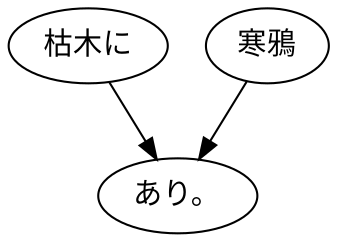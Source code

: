 digraph graph142 {
	node0 [label="枯木に"];
	node1 [label="寒鴉"];
	node2 [label="あり。"];
	node0 -> node2;
	node1 -> node2;
}
